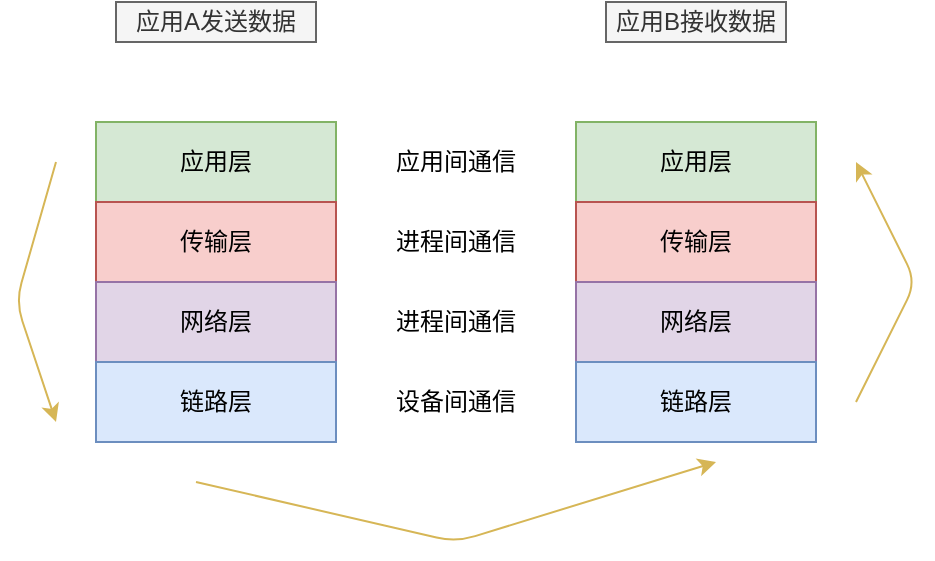 <mxfile version="12.4.2" type="device" pages="1"><diagram id="TGCNLUSrE3sYaPKFHO1Z" name="Page-1"><mxGraphModel dx="946" dy="579" grid="1" gridSize="10" guides="1" tooltips="1" connect="1" arrows="1" fold="1" page="1" pageScale="1" pageWidth="827" pageHeight="1169" math="0" shadow="0"><root><mxCell id="0"/><mxCell id="1" parent="0"/><mxCell id="Js2xqyVLa9CnSchf4NOh-2" value="应用层" style="rounded=0;whiteSpace=wrap;html=1;fillColor=#d5e8d4;strokeColor=#82b366;" vertex="1" parent="1"><mxGeometry x="200" y="120" width="120" height="40" as="geometry"/></mxCell><mxCell id="Js2xqyVLa9CnSchf4NOh-3" value="传输层" style="rounded=0;whiteSpace=wrap;html=1;fillColor=#f8cecc;strokeColor=#b85450;" vertex="1" parent="1"><mxGeometry x="200" y="160" width="120" height="40" as="geometry"/></mxCell><mxCell id="Js2xqyVLa9CnSchf4NOh-4" value="网络层" style="rounded=0;whiteSpace=wrap;html=1;fillColor=#e1d5e7;strokeColor=#9673a6;" vertex="1" parent="1"><mxGeometry x="200" y="200" width="120" height="40" as="geometry"/></mxCell><mxCell id="Js2xqyVLa9CnSchf4NOh-5" value="链路层" style="rounded=0;whiteSpace=wrap;html=1;fillColor=#dae8fc;strokeColor=#6c8ebf;" vertex="1" parent="1"><mxGeometry x="200" y="240" width="120" height="40" as="geometry"/></mxCell><mxCell id="Js2xqyVLa9CnSchf4NOh-6" value="应用层" style="rounded=0;whiteSpace=wrap;html=1;fillColor=#d5e8d4;strokeColor=#82b366;" vertex="1" parent="1"><mxGeometry x="440" y="120" width="120" height="40" as="geometry"/></mxCell><mxCell id="Js2xqyVLa9CnSchf4NOh-7" value="传输层" style="rounded=0;whiteSpace=wrap;html=1;fillColor=#f8cecc;strokeColor=#b85450;" vertex="1" parent="1"><mxGeometry x="440" y="160" width="120" height="40" as="geometry"/></mxCell><mxCell id="Js2xqyVLa9CnSchf4NOh-8" value="网络层" style="rounded=0;whiteSpace=wrap;html=1;fillColor=#e1d5e7;strokeColor=#9673a6;" vertex="1" parent="1"><mxGeometry x="440" y="200" width="120" height="40" as="geometry"/></mxCell><mxCell id="Js2xqyVLa9CnSchf4NOh-9" value="链路层" style="rounded=0;whiteSpace=wrap;html=1;fillColor=#dae8fc;strokeColor=#6c8ebf;" vertex="1" parent="1"><mxGeometry x="440" y="240" width="120" height="40" as="geometry"/></mxCell><mxCell id="Js2xqyVLa9CnSchf4NOh-10" value="" style="endArrow=classic;html=1;fillColor=#fff2cc;strokeColor=#d6b656;" edge="1" parent="1"><mxGeometry width="50" height="50" relative="1" as="geometry"><mxPoint x="180" y="140" as="sourcePoint"/><mxPoint x="180" y="270" as="targetPoint"/><Array as="points"><mxPoint x="160" y="210"/></Array></mxGeometry></mxCell><mxCell id="Js2xqyVLa9CnSchf4NOh-11" value="" style="endArrow=classic;html=1;fillColor=#fff2cc;strokeColor=#d6b656;" edge="1" parent="1"><mxGeometry width="50" height="50" relative="1" as="geometry"><mxPoint x="580" y="260" as="sourcePoint"/><mxPoint x="580" y="140" as="targetPoint"/><Array as="points"><mxPoint x="610" y="200"/></Array></mxGeometry></mxCell><mxCell id="Js2xqyVLa9CnSchf4NOh-12" value="" style="endArrow=classic;html=1;fillColor=#fff2cc;strokeColor=#d6b656;" edge="1" parent="1"><mxGeometry width="50" height="50" relative="1" as="geometry"><mxPoint x="250" y="300" as="sourcePoint"/><mxPoint x="510" y="290" as="targetPoint"/><Array as="points"><mxPoint x="380" y="330"/></Array></mxGeometry></mxCell><mxCell id="Js2xqyVLa9CnSchf4NOh-13" value="应用A发送数据" style="text;html=1;strokeColor=#666666;fillColor=#f5f5f5;align=center;verticalAlign=middle;whiteSpace=wrap;rounded=0;fontColor=#333333;" vertex="1" parent="1"><mxGeometry x="210" y="60" width="100" height="20" as="geometry"/></mxCell><mxCell id="Js2xqyVLa9CnSchf4NOh-14" value="应用B接收数据" style="text;html=1;strokeColor=#666666;fillColor=#f5f5f5;align=center;verticalAlign=middle;whiteSpace=wrap;rounded=0;fontColor=#333333;" vertex="1" parent="1"><mxGeometry x="455" y="60" width="90" height="20" as="geometry"/></mxCell><mxCell id="Js2xqyVLa9CnSchf4NOh-15" value="应用间通信" style="text;html=1;strokeColor=none;fillColor=none;align=center;verticalAlign=middle;whiteSpace=wrap;rounded=0;" vertex="1" parent="1"><mxGeometry x="330" y="130" width="100" height="20" as="geometry"/></mxCell><mxCell id="Js2xqyVLa9CnSchf4NOh-16" value="进程间通信" style="text;html=1;strokeColor=none;fillColor=none;align=center;verticalAlign=middle;whiteSpace=wrap;rounded=0;" vertex="1" parent="1"><mxGeometry x="330" y="170" width="100" height="20" as="geometry"/></mxCell><mxCell id="Js2xqyVLa9CnSchf4NOh-17" value="进程间通信" style="text;html=1;strokeColor=none;fillColor=none;align=center;verticalAlign=middle;whiteSpace=wrap;rounded=0;" vertex="1" parent="1"><mxGeometry x="330" y="210" width="100" height="20" as="geometry"/></mxCell><mxCell id="Js2xqyVLa9CnSchf4NOh-18" value="设备间通信" style="text;html=1;strokeColor=none;fillColor=none;align=center;verticalAlign=middle;whiteSpace=wrap;rounded=0;" vertex="1" parent="1"><mxGeometry x="330" y="250" width="100" height="20" as="geometry"/></mxCell></root></mxGraphModel></diagram></mxfile>
